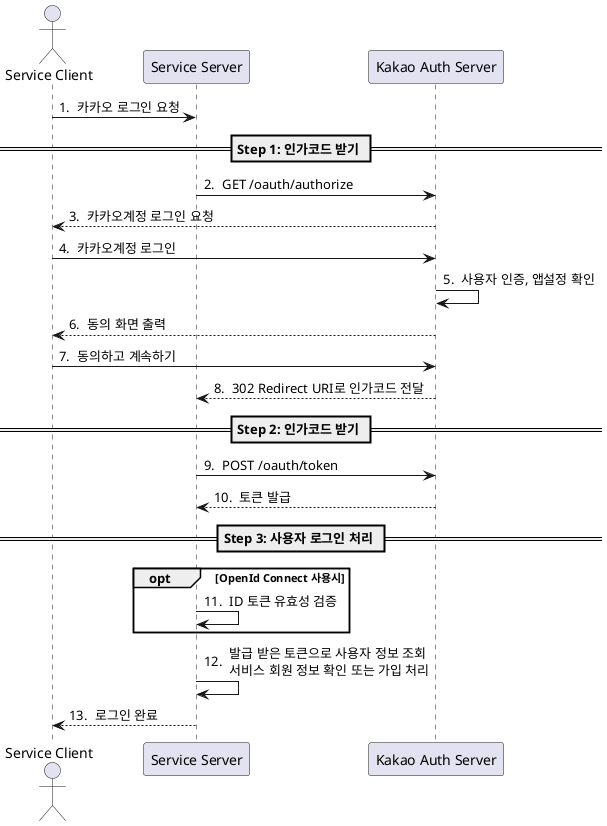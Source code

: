 @startuml

actor "Service Client" as SC
participant "Service Server" as SS
participant "Kakao Auth Server" as KAS
autonumber 1 "0. "
SC -> SS: 카카오 로그인 요청
== Step 1: 인가코드 받기 ==

SS -> KAS: GET /oauth/authorize
KAS --> SC: 카카오계정 로그인 요청
SC -> KAS: 카카오계정 로그인
KAS -> KAS: 사용자 인증, 앱설정 확인
KAS --> SC: 동의 화면 출력
SC -> KAS: 동의하고 계속하기
KAS --> SS: 302 Redirect URI로 인가코드 전달

== Step 2: 인가코드 받기 ==


SS -> KAS: POST /oauth/token
KAS --> SS: 토큰 발급

== Step 3: 사용자 로그인 처리 ==
opt OpenId Connect 사용시
SS -> SS: ID 토큰 유효성 검증
end opt
SS -> SS: 발급 받은 토큰으로 사용자 정보 조회\n서비스 회원 정보 확인 또는 가입 처리
SS --> SC: 로그인 완료

@enduml